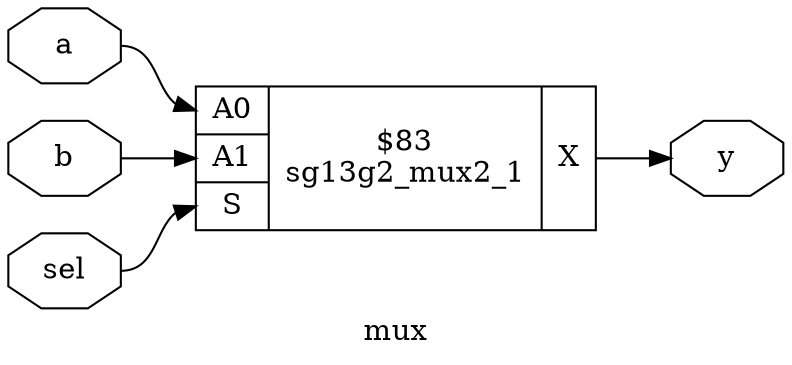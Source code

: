 digraph "mux" {
label="mux";
rankdir="LR";
remincross=true;
n1 [ shape=octagon, label="a", color="black", fontcolor="black"];
n2 [ shape=octagon, label="b", color="black", fontcolor="black"];
n3 [ shape=octagon, label="sel", color="black", fontcolor="black"];
n4 [ shape=octagon, label="y", color="black", fontcolor="black"];
c9 [ shape=record, label="{{<p5> A0|<p6> A1|<p7> S}|$83\nsg13g2_mux2_1|{<p8> X}}",  ];
n1:e -> c9:p5:w [color="black", fontcolor="black", label=""];
n2:e -> c9:p6:w [color="black", fontcolor="black", label=""];
n3:e -> c9:p7:w [color="black", fontcolor="black", label=""];
c9:p8:e -> n4:w [color="black", fontcolor="black", label=""];
}
